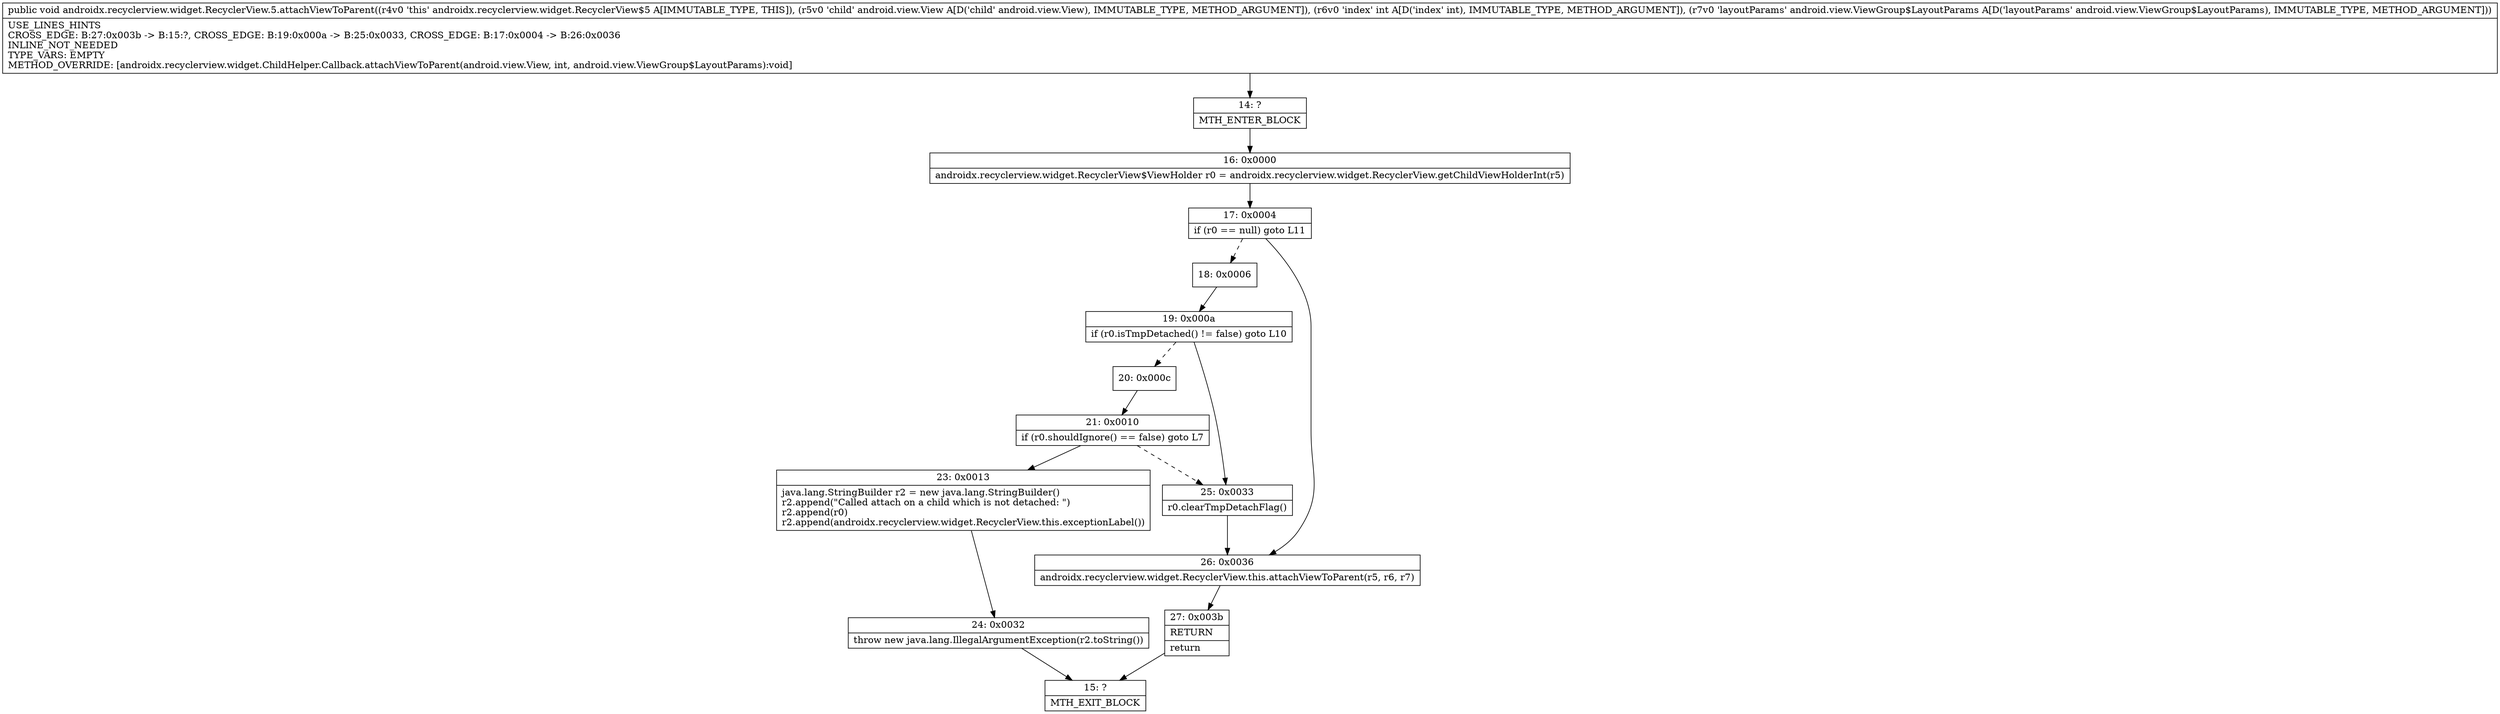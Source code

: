 digraph "CFG forandroidx.recyclerview.widget.RecyclerView.5.attachViewToParent(Landroid\/view\/View;ILandroid\/view\/ViewGroup$LayoutParams;)V" {
Node_14 [shape=record,label="{14\:\ ?|MTH_ENTER_BLOCK\l}"];
Node_16 [shape=record,label="{16\:\ 0x0000|androidx.recyclerview.widget.RecyclerView$ViewHolder r0 = androidx.recyclerview.widget.RecyclerView.getChildViewHolderInt(r5)\l}"];
Node_17 [shape=record,label="{17\:\ 0x0004|if (r0 == null) goto L11\l}"];
Node_18 [shape=record,label="{18\:\ 0x0006}"];
Node_19 [shape=record,label="{19\:\ 0x000a|if (r0.isTmpDetached() != false) goto L10\l}"];
Node_20 [shape=record,label="{20\:\ 0x000c}"];
Node_21 [shape=record,label="{21\:\ 0x0010|if (r0.shouldIgnore() == false) goto L7\l}"];
Node_23 [shape=record,label="{23\:\ 0x0013|java.lang.StringBuilder r2 = new java.lang.StringBuilder()\lr2.append(\"Called attach on a child which is not detached: \")\lr2.append(r0)\lr2.append(androidx.recyclerview.widget.RecyclerView.this.exceptionLabel())\l}"];
Node_24 [shape=record,label="{24\:\ 0x0032|throw new java.lang.IllegalArgumentException(r2.toString())\l}"];
Node_15 [shape=record,label="{15\:\ ?|MTH_EXIT_BLOCK\l}"];
Node_25 [shape=record,label="{25\:\ 0x0033|r0.clearTmpDetachFlag()\l}"];
Node_26 [shape=record,label="{26\:\ 0x0036|androidx.recyclerview.widget.RecyclerView.this.attachViewToParent(r5, r6, r7)\l}"];
Node_27 [shape=record,label="{27\:\ 0x003b|RETURN\l|return\l}"];
MethodNode[shape=record,label="{public void androidx.recyclerview.widget.RecyclerView.5.attachViewToParent((r4v0 'this' androidx.recyclerview.widget.RecyclerView$5 A[IMMUTABLE_TYPE, THIS]), (r5v0 'child' android.view.View A[D('child' android.view.View), IMMUTABLE_TYPE, METHOD_ARGUMENT]), (r6v0 'index' int A[D('index' int), IMMUTABLE_TYPE, METHOD_ARGUMENT]), (r7v0 'layoutParams' android.view.ViewGroup$LayoutParams A[D('layoutParams' android.view.ViewGroup$LayoutParams), IMMUTABLE_TYPE, METHOD_ARGUMENT]))  | USE_LINES_HINTS\lCROSS_EDGE: B:27:0x003b \-\> B:15:?, CROSS_EDGE: B:19:0x000a \-\> B:25:0x0033, CROSS_EDGE: B:17:0x0004 \-\> B:26:0x0036\lINLINE_NOT_NEEDED\lTYPE_VARS: EMPTY\lMETHOD_OVERRIDE: [androidx.recyclerview.widget.ChildHelper.Callback.attachViewToParent(android.view.View, int, android.view.ViewGroup$LayoutParams):void]\l}"];
MethodNode -> Node_14;Node_14 -> Node_16;
Node_16 -> Node_17;
Node_17 -> Node_18[style=dashed];
Node_17 -> Node_26;
Node_18 -> Node_19;
Node_19 -> Node_20[style=dashed];
Node_19 -> Node_25;
Node_20 -> Node_21;
Node_21 -> Node_23;
Node_21 -> Node_25[style=dashed];
Node_23 -> Node_24;
Node_24 -> Node_15;
Node_25 -> Node_26;
Node_26 -> Node_27;
Node_27 -> Node_15;
}

